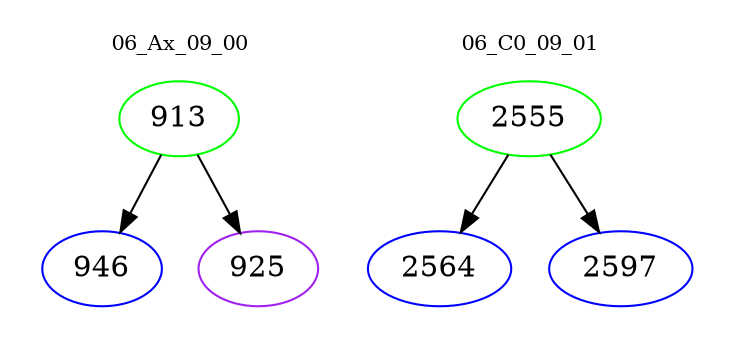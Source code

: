 digraph{
subgraph cluster_0 {
color = white
label = "06_Ax_09_00";
fontsize=10;
T0_913 [label="913", color="green"]
T0_913 -> T0_946 [color="black"]
T0_946 [label="946", color="blue"]
T0_913 -> T0_925 [color="black"]
T0_925 [label="925", color="purple"]
}
subgraph cluster_1 {
color = white
label = "06_C0_09_01";
fontsize=10;
T1_2555 [label="2555", color="green"]
T1_2555 -> T1_2564 [color="black"]
T1_2564 [label="2564", color="blue"]
T1_2555 -> T1_2597 [color="black"]
T1_2597 [label="2597", color="blue"]
}
}
